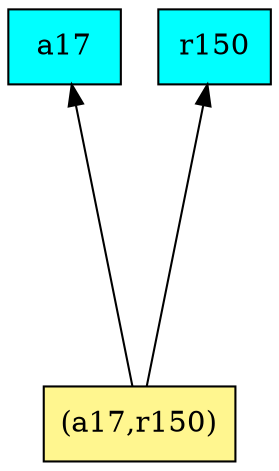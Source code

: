 digraph G {
rankdir=BT;ranksep="2.0";
"a17" [shape=record,fillcolor=cyan,style=filled,label="{a17}"];
"r150" [shape=record,fillcolor=cyan,style=filled,label="{r150}"];
"(a17,r150)" [shape=record,fillcolor=khaki1,style=filled,label="{(a17,r150)}"];
"(a17,r150)" -> "r150"
"(a17,r150)" -> "a17"
}